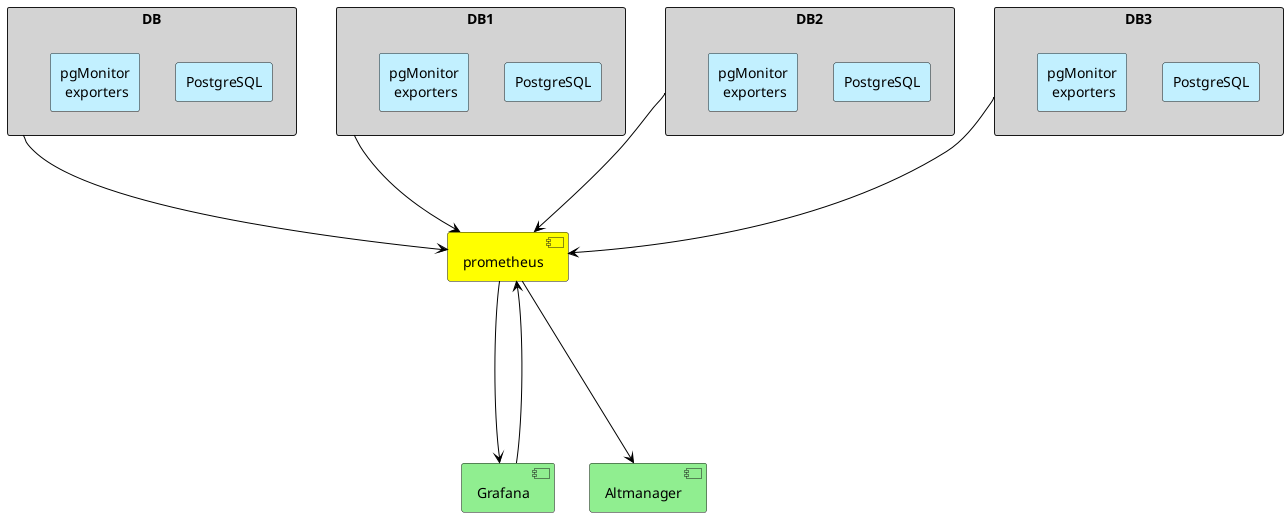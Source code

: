 @startuml
!include <archimate/Archimate>
rectangle "DB" #LightGray{
    archimate #APPLICATION "PostgreSQL" as db 
    archimate #APPLICATION "pgMonitor \n exporters" as pe 
}
rectangle "DB1" #LightGray{
    archimate #APPLICATION "PostgreSQL" as db3 
    archimate #APPLICATION "pgMonitor \n exporters" as pe3 
}
rectangle "DB2" #LightGray{
    archimate #APPLICATION "PostgreSQL" as db1
    archimate #APPLICATION "pgMonitor \n exporters" as pe1 
}
rectangle "DB3" #LightGray{
    archimate #APPLICATION "PostgreSQL" as db2
    archimate #APPLICATION "pgMonitor \n exporters" as pe2
}
component "prometheus" as p #Yellow
component "Grafana"  as g#LightGreen
component "Altmanager" as a #LightGreen

DB ---> p
DB1 --->p
DB2 --->p
DB3 --->p

p--->g
p<----g
p---->a

@enduml